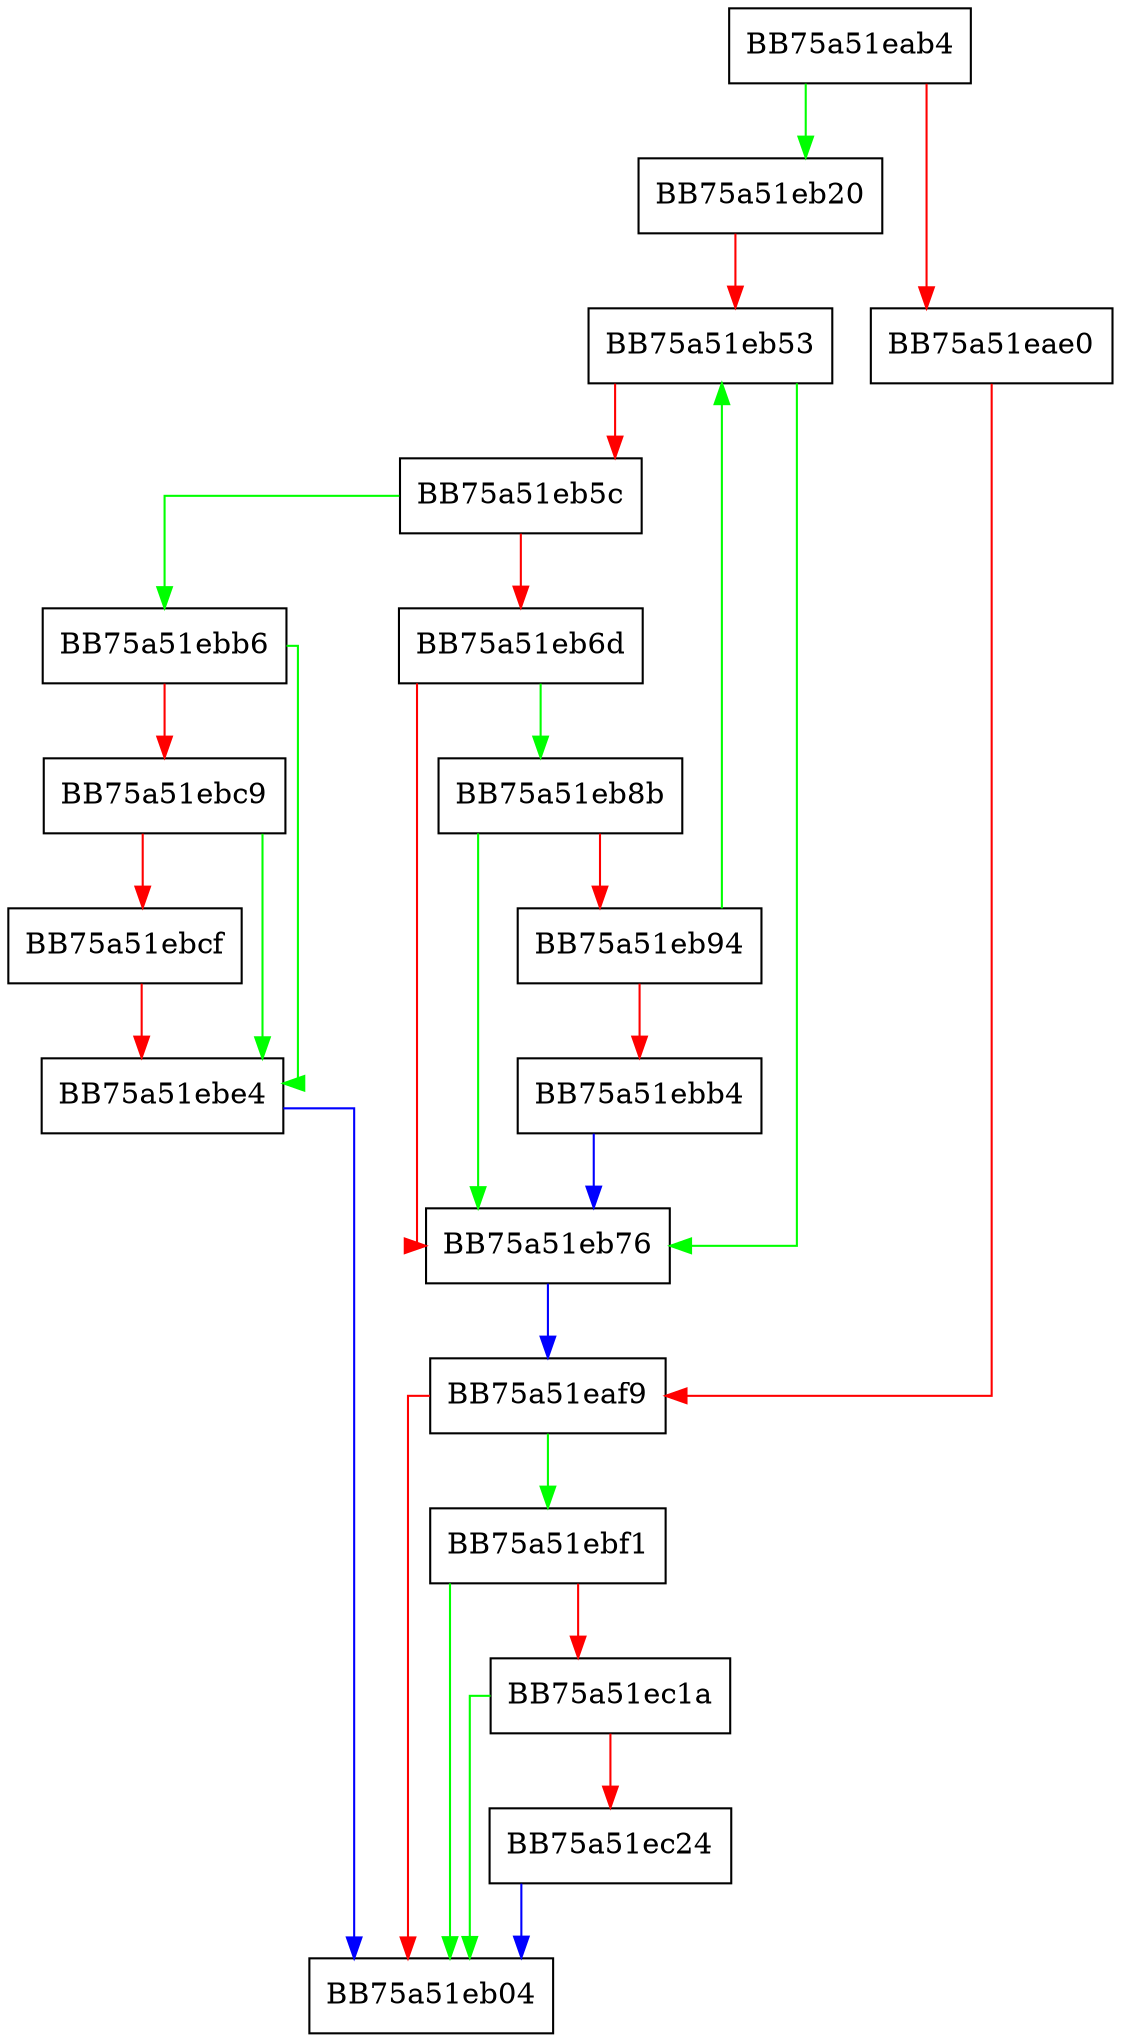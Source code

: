 digraph UnpackNextStream {
  node [shape="box"];
  graph [splines=ortho];
  BB75a51eab4 -> BB75a51eb20 [color="green"];
  BB75a51eab4 -> BB75a51eae0 [color="red"];
  BB75a51eae0 -> BB75a51eaf9 [color="red"];
  BB75a51eaf9 -> BB75a51ebf1 [color="green"];
  BB75a51eaf9 -> BB75a51eb04 [color="red"];
  BB75a51eb20 -> BB75a51eb53 [color="red"];
  BB75a51eb53 -> BB75a51eb76 [color="green"];
  BB75a51eb53 -> BB75a51eb5c [color="red"];
  BB75a51eb5c -> BB75a51ebb6 [color="green"];
  BB75a51eb5c -> BB75a51eb6d [color="red"];
  BB75a51eb6d -> BB75a51eb8b [color="green"];
  BB75a51eb6d -> BB75a51eb76 [color="red"];
  BB75a51eb76 -> BB75a51eaf9 [color="blue"];
  BB75a51eb8b -> BB75a51eb76 [color="green"];
  BB75a51eb8b -> BB75a51eb94 [color="red"];
  BB75a51eb94 -> BB75a51eb53 [color="green"];
  BB75a51eb94 -> BB75a51ebb4 [color="red"];
  BB75a51ebb4 -> BB75a51eb76 [color="blue"];
  BB75a51ebb6 -> BB75a51ebe4 [color="green"];
  BB75a51ebb6 -> BB75a51ebc9 [color="red"];
  BB75a51ebc9 -> BB75a51ebe4 [color="green"];
  BB75a51ebc9 -> BB75a51ebcf [color="red"];
  BB75a51ebcf -> BB75a51ebe4 [color="red"];
  BB75a51ebe4 -> BB75a51eb04 [color="blue"];
  BB75a51ebf1 -> BB75a51eb04 [color="green"];
  BB75a51ebf1 -> BB75a51ec1a [color="red"];
  BB75a51ec1a -> BB75a51eb04 [color="green"];
  BB75a51ec1a -> BB75a51ec24 [color="red"];
  BB75a51ec24 -> BB75a51eb04 [color="blue"];
}
